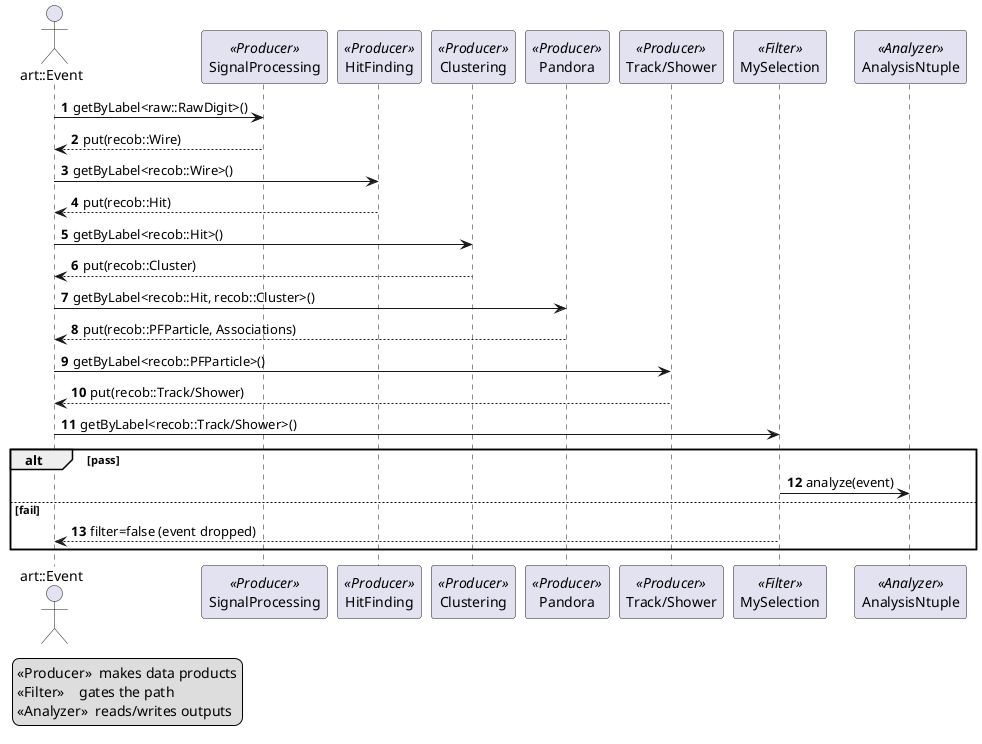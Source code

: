 @startuml LArSoft_Sequence
autonumber

skinparam stereotype {
  CBackgroundColor<<Producer>> #DFF5E1
  CBackgroundColor<<Filter>>   #FFEBD6
  CBackgroundColor<<Analyzer>> #E7E9FF
}

legend left
  <<Producer>>  makes data products
  <<Filter>>    gates the path
  <<Analyzer>>  reads/writes outputs
endlegend

actor "art::Event" as E
participant "SignalProcessing" as SP <<Producer>>
participant "HitFinding" as HF <<Producer>>
participant "Clustering" as CL <<Producer>>
participant "Pandora" as PA <<Producer>>
participant "Track/Shower" as TS <<Producer>>
participant "MySelection" as SEL <<Filter>>
participant "AnalysisNtuple" as AN <<Analyzer>>

E -> SP: getByLabel<raw::RawDigit>()
SP --> E: put(recob::Wire)
E -> HF: getByLabel<recob::Wire>()
HF --> E: put(recob::Hit)
E -> CL: getByLabel<recob::Hit>()
CL --> E: put(recob::Cluster)
E -> PA: getByLabel<recob::Hit, recob::Cluster>()
PA --> E: put(recob::PFParticle, Associations)
E -> TS: getByLabel<recob::PFParticle>()
TS --> E: put(recob::Track/Shower)
E -> SEL: getByLabel<recob::Track/Shower>()
alt pass
  SEL -> AN: analyze(event)
else fail
  SEL --> E: filter=false (event dropped)
end
@enduml
